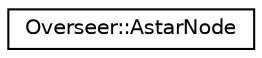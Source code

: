 digraph "Graphical Class Hierarchy"
{
  edge [fontname="Helvetica",fontsize="10",labelfontname="Helvetica",labelfontsize="10"];
  node [fontname="Helvetica",fontsize="10",shape=record];
  rankdir="LR";
  Node0 [label="Overseer::AstarNode",height=0.2,width=0.4,color="black", fillcolor="white", style="filled",URL="$structOverseer_1_1AstarNode.html"];
}
